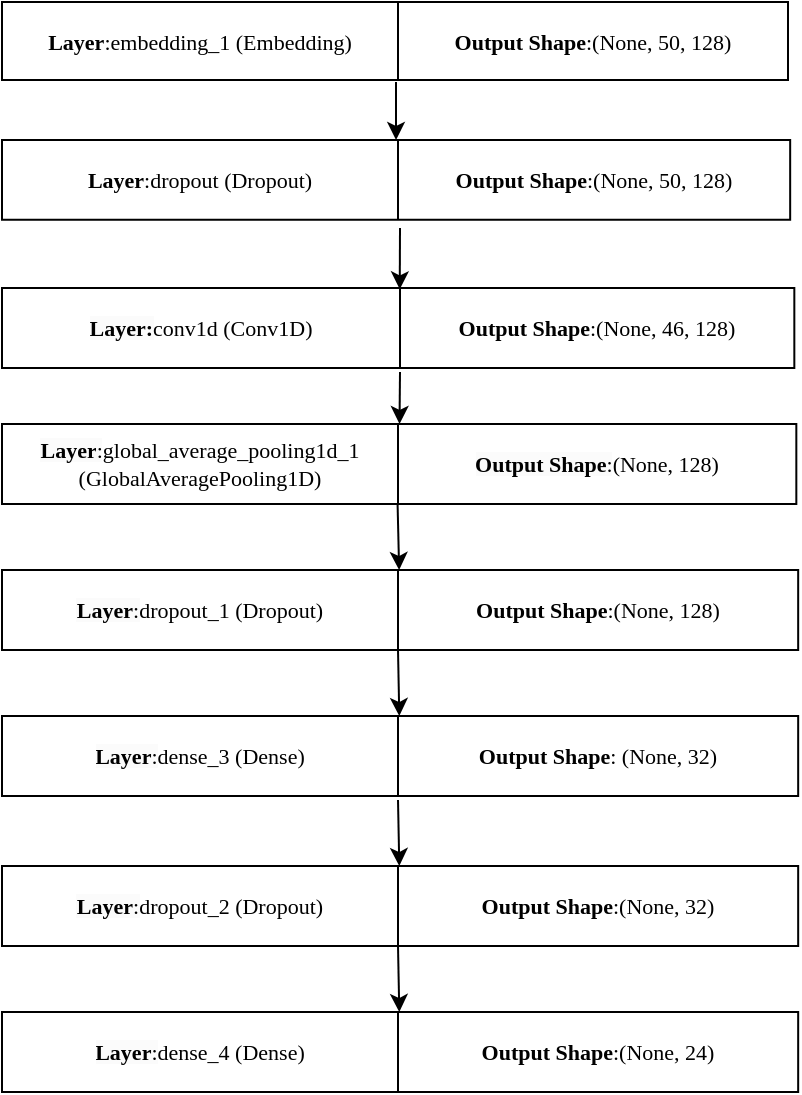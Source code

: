<mxfile version="22.1.18" type="google">
  <diagram id="TM2u0DbLz-dUQDp400ur" name="Page-1">
    <mxGraphModel grid="0" page="1" gridSize="10" guides="1" tooltips="1" connect="1" arrows="1" fold="1" pageScale="1" pageWidth="827" pageHeight="1169" math="0" shadow="0">
      <root>
        <mxCell id="0" />
        <mxCell id="1" parent="0" />
        <mxCell id="cKmwqZPc9Lmawyfsc9ky-2" value="" style="shape=table;startSize=0;container=1;collapsible=0;childLayout=tableLayout;fontFamily=Times New Roman;fontSize=11;" vertex="1" parent="1">
          <mxGeometry x="69" y="67" width="393" height="39" as="geometry" />
        </mxCell>
        <mxCell id="cKmwqZPc9Lmawyfsc9ky-3" value="" style="shape=tableRow;horizontal=0;startSize=0;swimlaneHead=0;swimlaneBody=0;strokeColor=inherit;top=0;left=0;bottom=0;right=0;collapsible=0;dropTarget=0;fillColor=none;points=[[0,0.5],[1,0.5]];portConstraint=eastwest;fontFamily=Times New Roman;fontSize=11;" vertex="1" parent="cKmwqZPc9Lmawyfsc9ky-2">
          <mxGeometry width="393" height="39" as="geometry" />
        </mxCell>
        <mxCell id="cKmwqZPc9Lmawyfsc9ky-4" value="&lt;font style=&quot;font-size: 11px;&quot;&gt;&lt;b style=&quot;font-size: 11px;&quot;&gt;Layer&lt;/b&gt;:&lt;/font&gt;embedding_1 (Embedding)" style="shape=partialRectangle;html=1;whiteSpace=wrap;connectable=0;strokeColor=inherit;overflow=hidden;fillColor=none;top=0;left=0;bottom=0;right=0;pointerEvents=1;fontFamily=Times New Roman;fontSize=11;" vertex="1" parent="cKmwqZPc9Lmawyfsc9ky-3">
          <mxGeometry width="198" height="39" as="geometry">
            <mxRectangle width="198" height="39" as="alternateBounds" />
          </mxGeometry>
        </mxCell>
        <mxCell id="cKmwqZPc9Lmawyfsc9ky-5" value="&lt;b style=&quot;font-size: 11px;&quot;&gt;Output Shape&lt;/b&gt;:(None, 50, 128)" style="shape=partialRectangle;html=1;whiteSpace=wrap;connectable=0;strokeColor=inherit;overflow=hidden;fillColor=none;top=0;left=0;bottom=0;right=0;pointerEvents=1;fontFamily=Times New Roman;fontSize=11;" vertex="1" parent="cKmwqZPc9Lmawyfsc9ky-3">
          <mxGeometry x="198" width="195" height="39" as="geometry">
            <mxRectangle width="195" height="39" as="alternateBounds" />
          </mxGeometry>
        </mxCell>
        <mxCell id="cKmwqZPc9Lmawyfsc9ky-6" value="" style="shape=table;startSize=0;container=1;collapsible=0;childLayout=tableLayout;fontFamily=Times New Roman;fontSize=11;" vertex="1" parent="1">
          <mxGeometry x="69" y="136" width="394.083" height="39.917" as="geometry" />
        </mxCell>
        <mxCell id="cKmwqZPc9Lmawyfsc9ky-7" value="" style="shape=tableRow;horizontal=0;startSize=0;swimlaneHead=0;swimlaneBody=0;strokeColor=inherit;top=0;left=0;bottom=0;right=0;collapsible=0;dropTarget=0;fillColor=none;points=[[0,0.5],[1,0.5]];portConstraint=eastwest;fontFamily=Times New Roman;fontSize=11;" vertex="1" parent="cKmwqZPc9Lmawyfsc9ky-6">
          <mxGeometry width="394.083" height="40" as="geometry" />
        </mxCell>
        <mxCell id="cKmwqZPc9Lmawyfsc9ky-8" value="&lt;b style=&quot;font-size: 11px;&quot;&gt;Layer&lt;/b&gt;:dropout (Dropout)" style="shape=partialRectangle;html=1;whiteSpace=wrap;connectable=0;strokeColor=inherit;overflow=hidden;fillColor=none;top=0;left=0;bottom=0;right=0;pointerEvents=1;fontFamily=Times New Roman;fontSize=11;" vertex="1" parent="cKmwqZPc9Lmawyfsc9ky-7">
          <mxGeometry width="198" height="40" as="geometry">
            <mxRectangle width="198" height="40" as="alternateBounds" />
          </mxGeometry>
        </mxCell>
        <mxCell id="cKmwqZPc9Lmawyfsc9ky-9" value="&lt;b style=&quot;font-size: 11px;&quot;&gt;Output Shape&lt;/b&gt;:(None, 50, 128)" style="shape=partialRectangle;html=1;whiteSpace=wrap;connectable=0;strokeColor=inherit;overflow=hidden;fillColor=none;top=0;left=0;bottom=0;right=0;pointerEvents=1;fontFamily=Times New Roman;fontSize=11;" vertex="1" parent="cKmwqZPc9Lmawyfsc9ky-7">
          <mxGeometry x="198" width="196" height="40" as="geometry">
            <mxRectangle width="196" height="40" as="alternateBounds" />
          </mxGeometry>
        </mxCell>
        <mxCell id="cKmwqZPc9Lmawyfsc9ky-14" value="" style="shape=table;startSize=0;container=1;collapsible=0;childLayout=tableLayout;fontFamily=Times New Roman;fontSize=11;" vertex="1" parent="1">
          <mxGeometry x="69" y="210" width="396.167" height="40" as="geometry" />
        </mxCell>
        <mxCell id="cKmwqZPc9Lmawyfsc9ky-15" value="" style="shape=tableRow;horizontal=0;startSize=0;swimlaneHead=0;swimlaneBody=0;strokeColor=inherit;top=0;left=0;bottom=0;right=0;collapsible=0;dropTarget=0;fillColor=none;points=[[0,0.5],[1,0.5]];portConstraint=eastwest;fontFamily=Times New Roman;fontSize=11;" vertex="1" parent="cKmwqZPc9Lmawyfsc9ky-14">
          <mxGeometry width="396.167" height="40" as="geometry" />
        </mxCell>
        <mxCell id="cKmwqZPc9Lmawyfsc9ky-16" value="&lt;span style=&quot;color: rgb(0, 0, 0); font-size: 11px; font-style: normal; font-variant-ligatures: normal; font-variant-caps: normal; letter-spacing: normal; orphans: 2; text-align: left; text-indent: 0px; text-transform: none; widows: 2; word-spacing: 0px; -webkit-text-stroke-width: 0px; background-color: rgb(251, 251, 251); text-decoration-thickness: initial; text-decoration-style: initial; text-decoration-color: initial; float: none; display: inline !important;&quot;&gt;&lt;b style=&quot;font-size: 11px;&quot;&gt;Layer:&lt;/b&gt;&lt;/span&gt;conv1d (Conv1D) " style="shape=partialRectangle;html=1;whiteSpace=wrap;connectable=0;strokeColor=inherit;overflow=hidden;fillColor=none;top=0;left=0;bottom=0;right=0;pointerEvents=1;fontFamily=Times New Roman;fontSize=11;" vertex="1" parent="cKmwqZPc9Lmawyfsc9ky-15">
          <mxGeometry width="199" height="40" as="geometry">
            <mxRectangle width="199" height="40" as="alternateBounds" />
          </mxGeometry>
        </mxCell>
        <mxCell id="cKmwqZPc9Lmawyfsc9ky-17" value="&lt;b style=&quot;font-size: 11px;&quot;&gt;Output Shape&lt;/b&gt;:(None, 46, 128)" style="shape=partialRectangle;html=1;whiteSpace=wrap;connectable=0;strokeColor=inherit;overflow=hidden;fillColor=none;top=0;left=0;bottom=0;right=0;pointerEvents=1;fontFamily=Times New Roman;fontSize=11;" vertex="1" parent="cKmwqZPc9Lmawyfsc9ky-15">
          <mxGeometry x="199" width="197" height="40" as="geometry">
            <mxRectangle width="197" height="40" as="alternateBounds" />
          </mxGeometry>
        </mxCell>
        <mxCell id="cKmwqZPc9Lmawyfsc9ky-18" value="" style="shape=table;startSize=0;container=1;collapsible=0;childLayout=tableLayout;fontFamily=Times New Roman;fontSize=11;" vertex="1" parent="1">
          <mxGeometry x="69" y="278" width="397.163" height="40" as="geometry" />
        </mxCell>
        <mxCell id="cKmwqZPc9Lmawyfsc9ky-19" value="" style="shape=tableRow;horizontal=0;startSize=0;swimlaneHead=0;swimlaneBody=0;strokeColor=inherit;top=0;left=0;bottom=0;right=0;collapsible=0;dropTarget=0;fillColor=none;points=[[0,0.5],[1,0.5]];portConstraint=eastwest;fontFamily=Times New Roman;fontSize=11;" vertex="1" parent="cKmwqZPc9Lmawyfsc9ky-18">
          <mxGeometry width="397.163" height="40" as="geometry" />
        </mxCell>
        <mxCell id="cKmwqZPc9Lmawyfsc9ky-20" value="&lt;span style=&quot;color: rgb(0, 0, 0); font-size: 11px; font-style: normal; font-variant-ligatures: normal; font-variant-caps: normal; letter-spacing: normal; orphans: 2; text-align: left; text-indent: 0px; text-transform: none; widows: 2; word-spacing: 0px; -webkit-text-stroke-width: 0px; background-color: rgb(251, 251, 251); text-decoration-thickness: initial; text-decoration-style: initial; text-decoration-color: initial; float: none; display: inline !important;&quot;&gt;&lt;b style=&quot;font-size: 11px;&quot;&gt;Layer&lt;/b&gt;&lt;/span&gt;&lt;span style=&quot;color: rgb(0, 0, 0); font-size: 11px; font-style: normal; font-variant-ligatures: normal; font-variant-caps: normal; font-weight: 400; letter-spacing: normal; orphans: 2; text-align: left; text-indent: 0px; text-transform: none; widows: 2; word-spacing: 0px; -webkit-text-stroke-width: 0px; background-color: rgb(251, 251, 251); text-decoration-thickness: initial; text-decoration-style: initial; text-decoration-color: initial; float: none; display: inline !important;&quot;&gt;:&lt;/span&gt;global_average_pooling1d_1&lt;br style=&quot;font-size: 11px;&quot;&gt;(GlobalAveragePooling1D)" style="shape=partialRectangle;html=1;whiteSpace=wrap;connectable=0;strokeColor=inherit;overflow=hidden;fillColor=none;top=0;left=0;bottom=0;right=0;pointerEvents=1;fontFamily=Times New Roman;fontSize=11;" vertex="1" parent="cKmwqZPc9Lmawyfsc9ky-19">
          <mxGeometry width="198" height="40" as="geometry">
            <mxRectangle width="198" height="40" as="alternateBounds" />
          </mxGeometry>
        </mxCell>
        <mxCell id="cKmwqZPc9Lmawyfsc9ky-21" value="&lt;span style=&quot;color: rgb(0, 0, 0); font-size: 11px; font-style: normal; font-variant-ligatures: normal; font-variant-caps: normal; letter-spacing: normal; orphans: 2; text-align: left; text-indent: 0px; text-transform: none; widows: 2; word-spacing: 0px; -webkit-text-stroke-width: 0px; background-color: rgb(251, 251, 251); text-decoration-thickness: initial; text-decoration-style: initial; text-decoration-color: initial; float: none; display: inline !important;&quot;&gt;&lt;b style=&quot;font-size: 11px;&quot;&gt;Output Shape&lt;/b&gt;&lt;/span&gt;&lt;span style=&quot;color: rgb(0, 0, 0); font-size: 11px; font-style: normal; font-variant-ligatures: normal; font-variant-caps: normal; font-weight: 400; letter-spacing: normal; orphans: 2; text-align: left; text-indent: 0px; text-transform: none; widows: 2; word-spacing: 0px; -webkit-text-stroke-width: 0px; background-color: rgb(251, 251, 251); text-decoration-thickness: initial; text-decoration-style: initial; text-decoration-color: initial; float: none; display: inline !important;&quot;&gt;:&lt;/span&gt;(None, 128)" style="shape=partialRectangle;html=1;whiteSpace=wrap;connectable=0;strokeColor=inherit;overflow=hidden;fillColor=none;top=0;left=0;bottom=0;right=0;pointerEvents=1;fontFamily=Times New Roman;fontSize=11;" vertex="1" parent="cKmwqZPc9Lmawyfsc9ky-19">
          <mxGeometry x="198" width="199" height="40" as="geometry">
            <mxRectangle width="199" height="40" as="alternateBounds" />
          </mxGeometry>
        </mxCell>
        <mxCell id="cKmwqZPc9Lmawyfsc9ky-22" value="" style="shape=table;startSize=0;container=1;collapsible=0;childLayout=tableLayout;fontFamily=Times New Roman;fontSize=11;" vertex="1" parent="1">
          <mxGeometry x="69" y="351" width="398.083" height="40" as="geometry" />
        </mxCell>
        <mxCell id="cKmwqZPc9Lmawyfsc9ky-23" value="" style="shape=tableRow;horizontal=0;startSize=0;swimlaneHead=0;swimlaneBody=0;strokeColor=inherit;top=0;left=0;bottom=0;right=0;collapsible=0;dropTarget=0;fillColor=none;points=[[0,0.5],[1,0.5]];portConstraint=eastwest;fontFamily=Times New Roman;fontSize=11;" vertex="1" parent="cKmwqZPc9Lmawyfsc9ky-22">
          <mxGeometry width="398.083" height="40" as="geometry" />
        </mxCell>
        <mxCell id="cKmwqZPc9Lmawyfsc9ky-24" value="&lt;span style=&quot;color: rgb(0, 0, 0); font-size: 11px; font-style: normal; font-variant-ligatures: normal; font-variant-caps: normal; letter-spacing: normal; orphans: 2; text-align: left; text-indent: 0px; text-transform: none; widows: 2; word-spacing: 0px; -webkit-text-stroke-width: 0px; background-color: rgb(251, 251, 251); text-decoration-thickness: initial; text-decoration-style: initial; text-decoration-color: initial; float: none; display: inline !important;&quot;&gt;&lt;b style=&quot;font-size: 11px;&quot;&gt;Layer&lt;/b&gt;&lt;/span&gt;&lt;span style=&quot;color: rgb(0, 0, 0); font-size: 11px; font-style: normal; font-variant-ligatures: normal; font-variant-caps: normal; font-weight: 400; letter-spacing: normal; orphans: 2; text-align: left; text-indent: 0px; text-transform: none; widows: 2; word-spacing: 0px; -webkit-text-stroke-width: 0px; background-color: rgb(251, 251, 251); text-decoration-thickness: initial; text-decoration-style: initial; text-decoration-color: initial; float: none; display: inline !important;&quot;&gt;:&lt;/span&gt;dropout_1 (Dropout)" style="shape=partialRectangle;html=1;whiteSpace=wrap;connectable=0;strokeColor=inherit;overflow=hidden;fillColor=none;top=0;left=0;bottom=0;right=0;pointerEvents=1;fontFamily=Times New Roman;fontSize=11;" vertex="1" parent="cKmwqZPc9Lmawyfsc9ky-23">
          <mxGeometry width="198" height="40" as="geometry">
            <mxRectangle width="198" height="40" as="alternateBounds" />
          </mxGeometry>
        </mxCell>
        <mxCell id="cKmwqZPc9Lmawyfsc9ky-25" value="&lt;b style=&quot;font-size: 11px;&quot;&gt;Output Shape&lt;/b&gt;:(None, 128)" style="shape=partialRectangle;html=1;whiteSpace=wrap;connectable=0;strokeColor=inherit;overflow=hidden;fillColor=none;top=0;left=0;bottom=0;right=0;pointerEvents=1;fontFamily=Times New Roman;fontSize=11;" vertex="1" parent="cKmwqZPc9Lmawyfsc9ky-23">
          <mxGeometry x="198" width="200" height="40" as="geometry">
            <mxRectangle width="200" height="40" as="alternateBounds" />
          </mxGeometry>
        </mxCell>
        <mxCell id="cKmwqZPc9Lmawyfsc9ky-27" value="" style="endArrow=classic;html=1;rounded=0;fontFamily=Times New Roman;fontSize=11;" edge="1" parent="1" target="cKmwqZPc9Lmawyfsc9ky-7">
          <mxGeometry width="50" height="50" relative="1" as="geometry">
            <mxPoint x="266" y="107" as="sourcePoint" />
            <mxPoint x="373" y="211" as="targetPoint" />
          </mxGeometry>
        </mxCell>
        <mxCell id="cKmwqZPc9Lmawyfsc9ky-28" value="" style="endArrow=classic;html=1;rounded=0;entryX=0.502;entryY=0.017;entryDx=0;entryDy=0;entryPerimeter=0;fontFamily=Times New Roman;fontSize=11;" edge="1" parent="1" target="cKmwqZPc9Lmawyfsc9ky-15">
          <mxGeometry width="50" height="50" relative="1" as="geometry">
            <mxPoint x="268" y="180" as="sourcePoint" />
            <mxPoint x="266" y="208" as="targetPoint" />
          </mxGeometry>
        </mxCell>
        <mxCell id="cKmwqZPc9Lmawyfsc9ky-29" value="" style="endArrow=classic;html=1;rounded=0;fontFamily=Times New Roman;fontSize=11;" edge="1" parent="1" target="cKmwqZPc9Lmawyfsc9ky-19">
          <mxGeometry width="50" height="50" relative="1" as="geometry">
            <mxPoint x="268" y="252" as="sourcePoint" />
            <mxPoint x="373" y="211" as="targetPoint" />
          </mxGeometry>
        </mxCell>
        <mxCell id="cKmwqZPc9Lmawyfsc9ky-30" value="" style="endArrow=classic;html=1;rounded=0;exitX=0.498;exitY=0.992;exitDx=0;exitDy=0;exitPerimeter=0;fontFamily=Times New Roman;fontSize=11;" edge="1" parent="1" source="cKmwqZPc9Lmawyfsc9ky-19" target="cKmwqZPc9Lmawyfsc9ky-23">
          <mxGeometry width="50" height="50" relative="1" as="geometry">
            <mxPoint x="323" y="305" as="sourcePoint" />
            <mxPoint x="373" y="255" as="targetPoint" />
          </mxGeometry>
        </mxCell>
        <mxCell id="cKmwqZPc9Lmawyfsc9ky-34" value="" style="shape=table;startSize=0;container=1;collapsible=0;childLayout=tableLayout;fontFamily=Times New Roman;fontSize=11;" vertex="1" parent="1">
          <mxGeometry x="69" y="424" width="398.083" height="40" as="geometry" />
        </mxCell>
        <mxCell id="cKmwqZPc9Lmawyfsc9ky-35" value="" style="shape=tableRow;horizontal=0;startSize=0;swimlaneHead=0;swimlaneBody=0;strokeColor=inherit;top=0;left=0;bottom=0;right=0;collapsible=0;dropTarget=0;fillColor=none;points=[[0,0.5],[1,0.5]];portConstraint=eastwest;fontFamily=Times New Roman;fontSize=11;" vertex="1" parent="cKmwqZPc9Lmawyfsc9ky-34">
          <mxGeometry width="398.083" height="40" as="geometry" />
        </mxCell>
        <mxCell id="cKmwqZPc9Lmawyfsc9ky-36" value="&lt;span style=&quot;color: rgb(0, 0, 0); font-size: 11px; font-style: normal; font-variant-ligatures: normal; font-variant-caps: normal; letter-spacing: normal; orphans: 2; text-align: left; text-indent: 0px; text-transform: none; widows: 2; word-spacing: 0px; -webkit-text-stroke-width: 0px; background-color: rgb(251, 251, 251); text-decoration-thickness: initial; text-decoration-style: initial; text-decoration-color: initial; float: none; display: inline !important;&quot;&gt;&lt;b style=&quot;font-size: 11px;&quot;&gt;Layer&lt;/b&gt;&lt;/span&gt;&lt;span style=&quot;color: rgb(0, 0, 0); font-size: 11px; font-style: normal; font-variant-ligatures: normal; font-variant-caps: normal; font-weight: 400; letter-spacing: normal; orphans: 2; text-align: left; text-indent: 0px; text-transform: none; widows: 2; word-spacing: 0px; -webkit-text-stroke-width: 0px; background-color: rgb(251, 251, 251); text-decoration-thickness: initial; text-decoration-style: initial; text-decoration-color: initial; float: none; display: inline !important;&quot;&gt;:&lt;/span&gt;dense_3 (Dense)" style="shape=partialRectangle;html=1;whiteSpace=wrap;connectable=0;strokeColor=inherit;overflow=hidden;fillColor=none;top=0;left=0;bottom=0;right=0;pointerEvents=1;fontFamily=Times New Roman;fontSize=11;" vertex="1" parent="cKmwqZPc9Lmawyfsc9ky-35">
          <mxGeometry width="198" height="40" as="geometry">
            <mxRectangle width="198" height="40" as="alternateBounds" />
          </mxGeometry>
        </mxCell>
        <mxCell id="cKmwqZPc9Lmawyfsc9ky-37" value="&lt;b style=&quot;font-size: 11px;&quot;&gt;Output Shape&lt;/b&gt;: (None, 32) " style="shape=partialRectangle;html=1;whiteSpace=wrap;connectable=0;strokeColor=inherit;overflow=hidden;fillColor=none;top=0;left=0;bottom=0;right=0;pointerEvents=1;fontFamily=Times New Roman;fontSize=11;" vertex="1" parent="cKmwqZPc9Lmawyfsc9ky-35">
          <mxGeometry x="198" width="200" height="40" as="geometry">
            <mxRectangle width="200" height="40" as="alternateBounds" />
          </mxGeometry>
        </mxCell>
        <mxCell id="cKmwqZPc9Lmawyfsc9ky-38" value="" style="endArrow=classic;html=1;rounded=0;exitX=0.498;exitY=0.992;exitDx=0;exitDy=0;exitPerimeter=0;fontFamily=Times New Roman;fontSize=11;" edge="1" parent="1" target="cKmwqZPc9Lmawyfsc9ky-35">
          <mxGeometry width="50" height="50" relative="1" as="geometry">
            <mxPoint x="267" y="391" as="sourcePoint" />
            <mxPoint x="373" y="328" as="targetPoint" />
          </mxGeometry>
        </mxCell>
        <mxCell id="cKmwqZPc9Lmawyfsc9ky-39" value="" style="shape=table;startSize=0;container=1;collapsible=0;childLayout=tableLayout;fontFamily=Times New Roman;fontSize=11;" vertex="1" parent="1">
          <mxGeometry x="69" y="499" width="398.083" height="40" as="geometry" />
        </mxCell>
        <mxCell id="cKmwqZPc9Lmawyfsc9ky-40" value="" style="shape=tableRow;horizontal=0;startSize=0;swimlaneHead=0;swimlaneBody=0;strokeColor=inherit;top=0;left=0;bottom=0;right=0;collapsible=0;dropTarget=0;fillColor=none;points=[[0,0.5],[1,0.5]];portConstraint=eastwest;fontFamily=Times New Roman;fontSize=11;" vertex="1" parent="cKmwqZPc9Lmawyfsc9ky-39">
          <mxGeometry width="398.083" height="40" as="geometry" />
        </mxCell>
        <mxCell id="cKmwqZPc9Lmawyfsc9ky-41" value="&lt;span style=&quot;color: rgb(0, 0, 0); font-size: 11px; font-style: normal; font-variant-ligatures: normal; font-variant-caps: normal; letter-spacing: normal; orphans: 2; text-align: left; text-indent: 0px; text-transform: none; widows: 2; word-spacing: 0px; -webkit-text-stroke-width: 0px; background-color: rgb(251, 251, 251); text-decoration-thickness: initial; text-decoration-style: initial; text-decoration-color: initial; float: none; display: inline !important;&quot;&gt;&lt;b style=&quot;font-size: 11px;&quot;&gt;Layer&lt;/b&gt;&lt;/span&gt;&lt;span style=&quot;color: rgb(0, 0, 0); font-size: 11px; font-style: normal; font-variant-ligatures: normal; font-variant-caps: normal; font-weight: 400; letter-spacing: normal; orphans: 2; text-align: left; text-indent: 0px; text-transform: none; widows: 2; word-spacing: 0px; -webkit-text-stroke-width: 0px; background-color: rgb(251, 251, 251); text-decoration-thickness: initial; text-decoration-style: initial; text-decoration-color: initial; float: none; display: inline !important;&quot;&gt;:&lt;/span&gt;dropout_2 (Dropout)" style="shape=partialRectangle;html=1;whiteSpace=wrap;connectable=0;strokeColor=inherit;overflow=hidden;fillColor=none;top=0;left=0;bottom=0;right=0;pointerEvents=1;fontFamily=Times New Roman;fontSize=11;" vertex="1" parent="cKmwqZPc9Lmawyfsc9ky-40">
          <mxGeometry width="198" height="40" as="geometry">
            <mxRectangle width="198" height="40" as="alternateBounds" />
          </mxGeometry>
        </mxCell>
        <mxCell id="cKmwqZPc9Lmawyfsc9ky-42" value="&lt;b style=&quot;font-size: 11px;&quot;&gt;Output Shape&lt;/b&gt;:(None, 32)" style="shape=partialRectangle;html=1;whiteSpace=wrap;connectable=0;strokeColor=inherit;overflow=hidden;fillColor=none;top=0;left=0;bottom=0;right=0;pointerEvents=1;fontFamily=Times New Roman;fontSize=11;" vertex="1" parent="cKmwqZPc9Lmawyfsc9ky-40">
          <mxGeometry x="198" width="200" height="40" as="geometry">
            <mxRectangle width="200" height="40" as="alternateBounds" />
          </mxGeometry>
        </mxCell>
        <mxCell id="cKmwqZPc9Lmawyfsc9ky-43" value="" style="endArrow=classic;html=1;rounded=0;exitX=0.498;exitY=0.992;exitDx=0;exitDy=0;exitPerimeter=0;fontFamily=Times New Roman;fontSize=11;" edge="1" parent="1" target="cKmwqZPc9Lmawyfsc9ky-40">
          <mxGeometry width="50" height="50" relative="1" as="geometry">
            <mxPoint x="267" y="466" as="sourcePoint" />
            <mxPoint x="373" y="403" as="targetPoint" />
          </mxGeometry>
        </mxCell>
        <mxCell id="cKmwqZPc9Lmawyfsc9ky-44" value="" style="shape=table;startSize=0;container=1;collapsible=0;childLayout=tableLayout;fontFamily=Times New Roman;fontSize=11;" vertex="1" parent="1">
          <mxGeometry x="69" y="572" width="398.083" height="40" as="geometry" />
        </mxCell>
        <mxCell id="cKmwqZPc9Lmawyfsc9ky-45" value="" style="shape=tableRow;horizontal=0;startSize=0;swimlaneHead=0;swimlaneBody=0;strokeColor=inherit;top=0;left=0;bottom=0;right=0;collapsible=0;dropTarget=0;fillColor=none;points=[[0,0.5],[1,0.5]];portConstraint=eastwest;fontFamily=Times New Roman;fontSize=11;" vertex="1" parent="cKmwqZPc9Lmawyfsc9ky-44">
          <mxGeometry width="398.083" height="40" as="geometry" />
        </mxCell>
        <mxCell id="cKmwqZPc9Lmawyfsc9ky-46" value="&lt;span style=&quot;color: rgb(0, 0, 0); font-size: 11px; font-style: normal; font-variant-ligatures: normal; font-variant-caps: normal; letter-spacing: normal; orphans: 2; text-align: left; text-indent: 0px; text-transform: none; widows: 2; word-spacing: 0px; -webkit-text-stroke-width: 0px; background-color: rgb(251, 251, 251); text-decoration-thickness: initial; text-decoration-style: initial; text-decoration-color: initial; float: none; display: inline !important;&quot;&gt;&lt;b style=&quot;font-size: 11px;&quot;&gt;Layer&lt;/b&gt;&lt;/span&gt;&lt;span style=&quot;color: rgb(0, 0, 0); font-size: 11px; font-style: normal; font-variant-ligatures: normal; font-variant-caps: normal; font-weight: 400; letter-spacing: normal; orphans: 2; text-align: left; text-indent: 0px; text-transform: none; widows: 2; word-spacing: 0px; -webkit-text-stroke-width: 0px; background-color: rgb(251, 251, 251); text-decoration-thickness: initial; text-decoration-style: initial; text-decoration-color: initial; float: none; display: inline !important;&quot;&gt;:&lt;/span&gt;dense_4 (Dense)" style="shape=partialRectangle;html=1;whiteSpace=wrap;connectable=0;strokeColor=inherit;overflow=hidden;fillColor=none;top=0;left=0;bottom=0;right=0;pointerEvents=1;fontFamily=Times New Roman;fontSize=11;" vertex="1" parent="cKmwqZPc9Lmawyfsc9ky-45">
          <mxGeometry width="198" height="40" as="geometry">
            <mxRectangle width="198" height="40" as="alternateBounds" />
          </mxGeometry>
        </mxCell>
        <mxCell id="cKmwqZPc9Lmawyfsc9ky-47" value="&lt;b style=&quot;font-size: 11px;&quot;&gt;Output Shape&lt;/b&gt;:(None, 24)" style="shape=partialRectangle;html=1;whiteSpace=wrap;connectable=0;strokeColor=inherit;overflow=hidden;fillColor=none;top=0;left=0;bottom=0;right=0;pointerEvents=1;fontFamily=Times New Roman;fontSize=11;" vertex="1" parent="cKmwqZPc9Lmawyfsc9ky-45">
          <mxGeometry x="198" width="200" height="40" as="geometry">
            <mxRectangle width="200" height="40" as="alternateBounds" />
          </mxGeometry>
        </mxCell>
        <mxCell id="cKmwqZPc9Lmawyfsc9ky-48" value="" style="endArrow=classic;html=1;rounded=0;exitX=0.498;exitY=0.992;exitDx=0;exitDy=0;exitPerimeter=0;fontFamily=Times New Roman;fontSize=11;" edge="1" parent="1" target="cKmwqZPc9Lmawyfsc9ky-45">
          <mxGeometry width="50" height="50" relative="1" as="geometry">
            <mxPoint x="267" y="539" as="sourcePoint" />
            <mxPoint x="373" y="476" as="targetPoint" />
          </mxGeometry>
        </mxCell>
      </root>
    </mxGraphModel>
  </diagram>
</mxfile>
